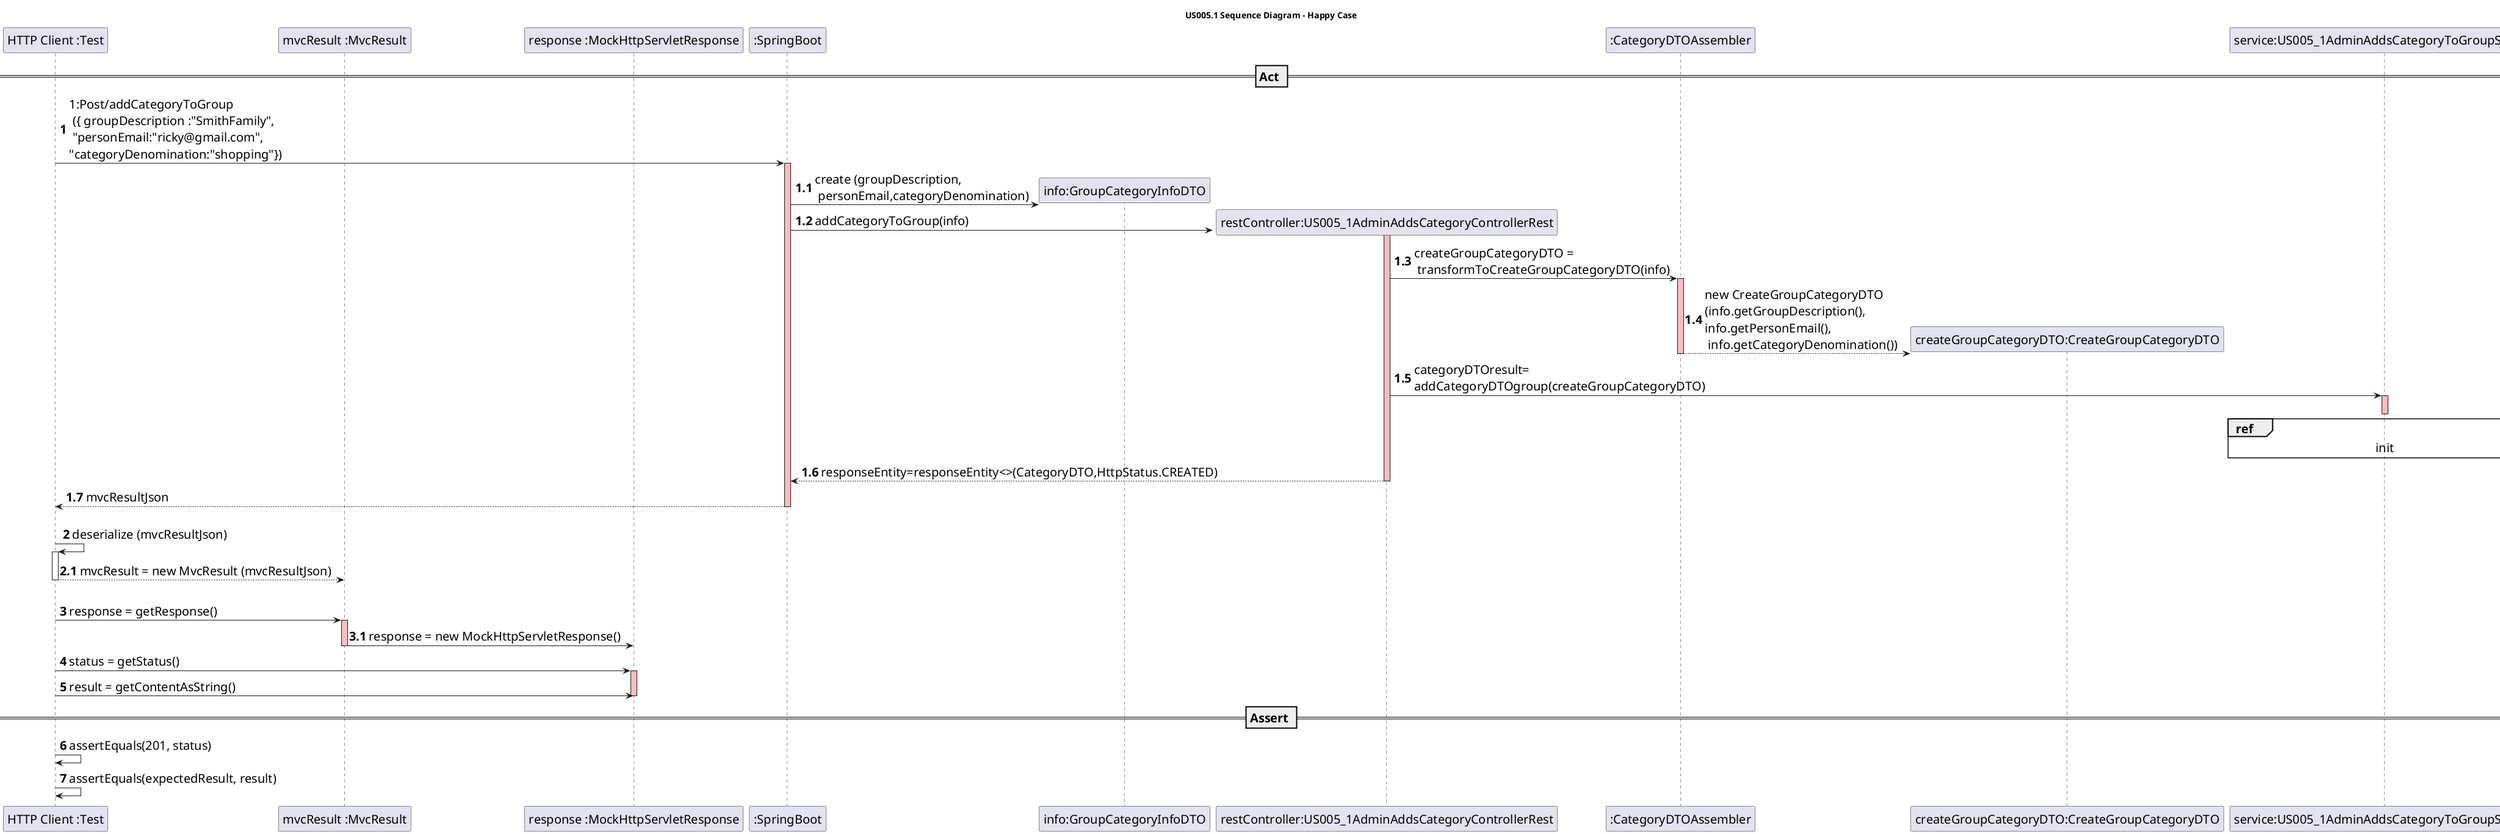 @startuml
skinparam DefaultFontSize 20
title US005.1 Sequence Diagram - Happy Case

participant "HTTP Client :Test"
participant "mvcResult :MvcResult"
participant "response :MockHttpServletResponse"
participant ":SpringBoot"

== Act ==
autonumber
"HTTP Client :Test" -> ":SpringBoot" :1:Post/addCategoryToGroup \n ({ groupDescription :"SmithFamily",\n "personEmail:"ricky@gmail.com",\n"categoryDenomination:"shopping"})
activate ":SpringBoot" #FFBBBB

autonumber 1.1
create "info:GroupCategoryInfoDTO"
":SpringBoot"->"info:GroupCategoryInfoDTO":create (groupDescription,\n personEmail,categoryDenomination)
activate "restController:US005_1AdminAddsCategoryControllerRest" #FFBBBB


create "restController:US005_1AdminAddsCategoryControllerRest"
":SpringBoot"-> "restController:US005_1AdminAddsCategoryControllerRest": addCategoryToGroup(info)



"restController:US005_1AdminAddsCategoryControllerRest"-> ":CategoryDTOAssembler":createGroupCategoryDTO =\n transformToCreateGroupCategoryDTO(info)
activate ":CategoryDTOAssembler" #FFBBBB

create "createGroupCategoryDTO:CreateGroupCategoryDTO"
":CategoryDTOAssembler"-->"createGroupCategoryDTO:CreateGroupCategoryDTO":new CreateGroupCategoryDTO\n(info.getGroupDescription(),\ninfo.getPersonEmail(),\n info.getCategoryDenomination())
deactivate ":CategoryDTOAssembler"

"restController:US005_1AdminAddsCategoryControllerRest"->"service:US005_1AdminAddsCategoryToGroupService":categoryDTOresult=\naddCategoryDTOgroup(createGroupCategoryDTO)
activate "service:US005_1AdminAddsCategoryToGroupService" #FFBBBB
deactivate "service:US005_1AdminAddsCategoryToGroupService" #FFBBBB

ref over "service:US005_1AdminAddsCategoryToGroupService": init

"restController:US005_1AdminAddsCategoryControllerRest"--> ":SpringBoot":responseEntity=responseEntity<>(CategoryDTO,HttpStatus.CREATED)
deactivate "restController:US005_1AdminAddsCategoryControllerRest"

"HTTP Client :Test" <-- ":SpringBoot" : mvcResultJson
deactivate ":SpringBoot"

autonumber 2
|||
"HTTP Client :Test" -> "HTTP Client :Test" : deserialize (mvcResultJson)
activate "HTTP Client :Test"

autonumber 2.1
"HTTP Client :Test" --> "mvcResult :MvcResult" : mvcResult = new MvcResult (mvcResultJson)
deactivate "HTTP Client :Test"

|||

autonumber 3
"HTTP Client :Test" -> "mvcResult :MvcResult" : response = getResponse()

autonumber 3.1

activate "mvcResult :MvcResult" #FFBBBB
"mvcResult :MvcResult" -> "response :MockHttpServletResponse" : response = new MockHttpServletResponse()
deactivate "mvcResult :MvcResult"

autonumber 4
"HTTP Client :Test" -> "response :MockHttpServletResponse" : status = getStatus()
activate "response :MockHttpServletResponse" #FFBBBB
"HTTP Client :Test" -> "response :MockHttpServletResponse" : result = getContentAsString()
deactivate "response :MockHttpServletResponse" #FFBBBB



== Assert ==

"HTTP Client :Test" -> "HTTP Client :Test" : assertEquals(201, status)
"HTTP Client :Test" -> "HTTP Client :Test" : assertEquals(expectedResult, result)

deactivate ":SpringBoot"
deactivate "service:US005_1AdminAddsCategoryToGroupService"
deactivate "restController:US005_1AdminAddsCategoryControllerRest"

@enduml